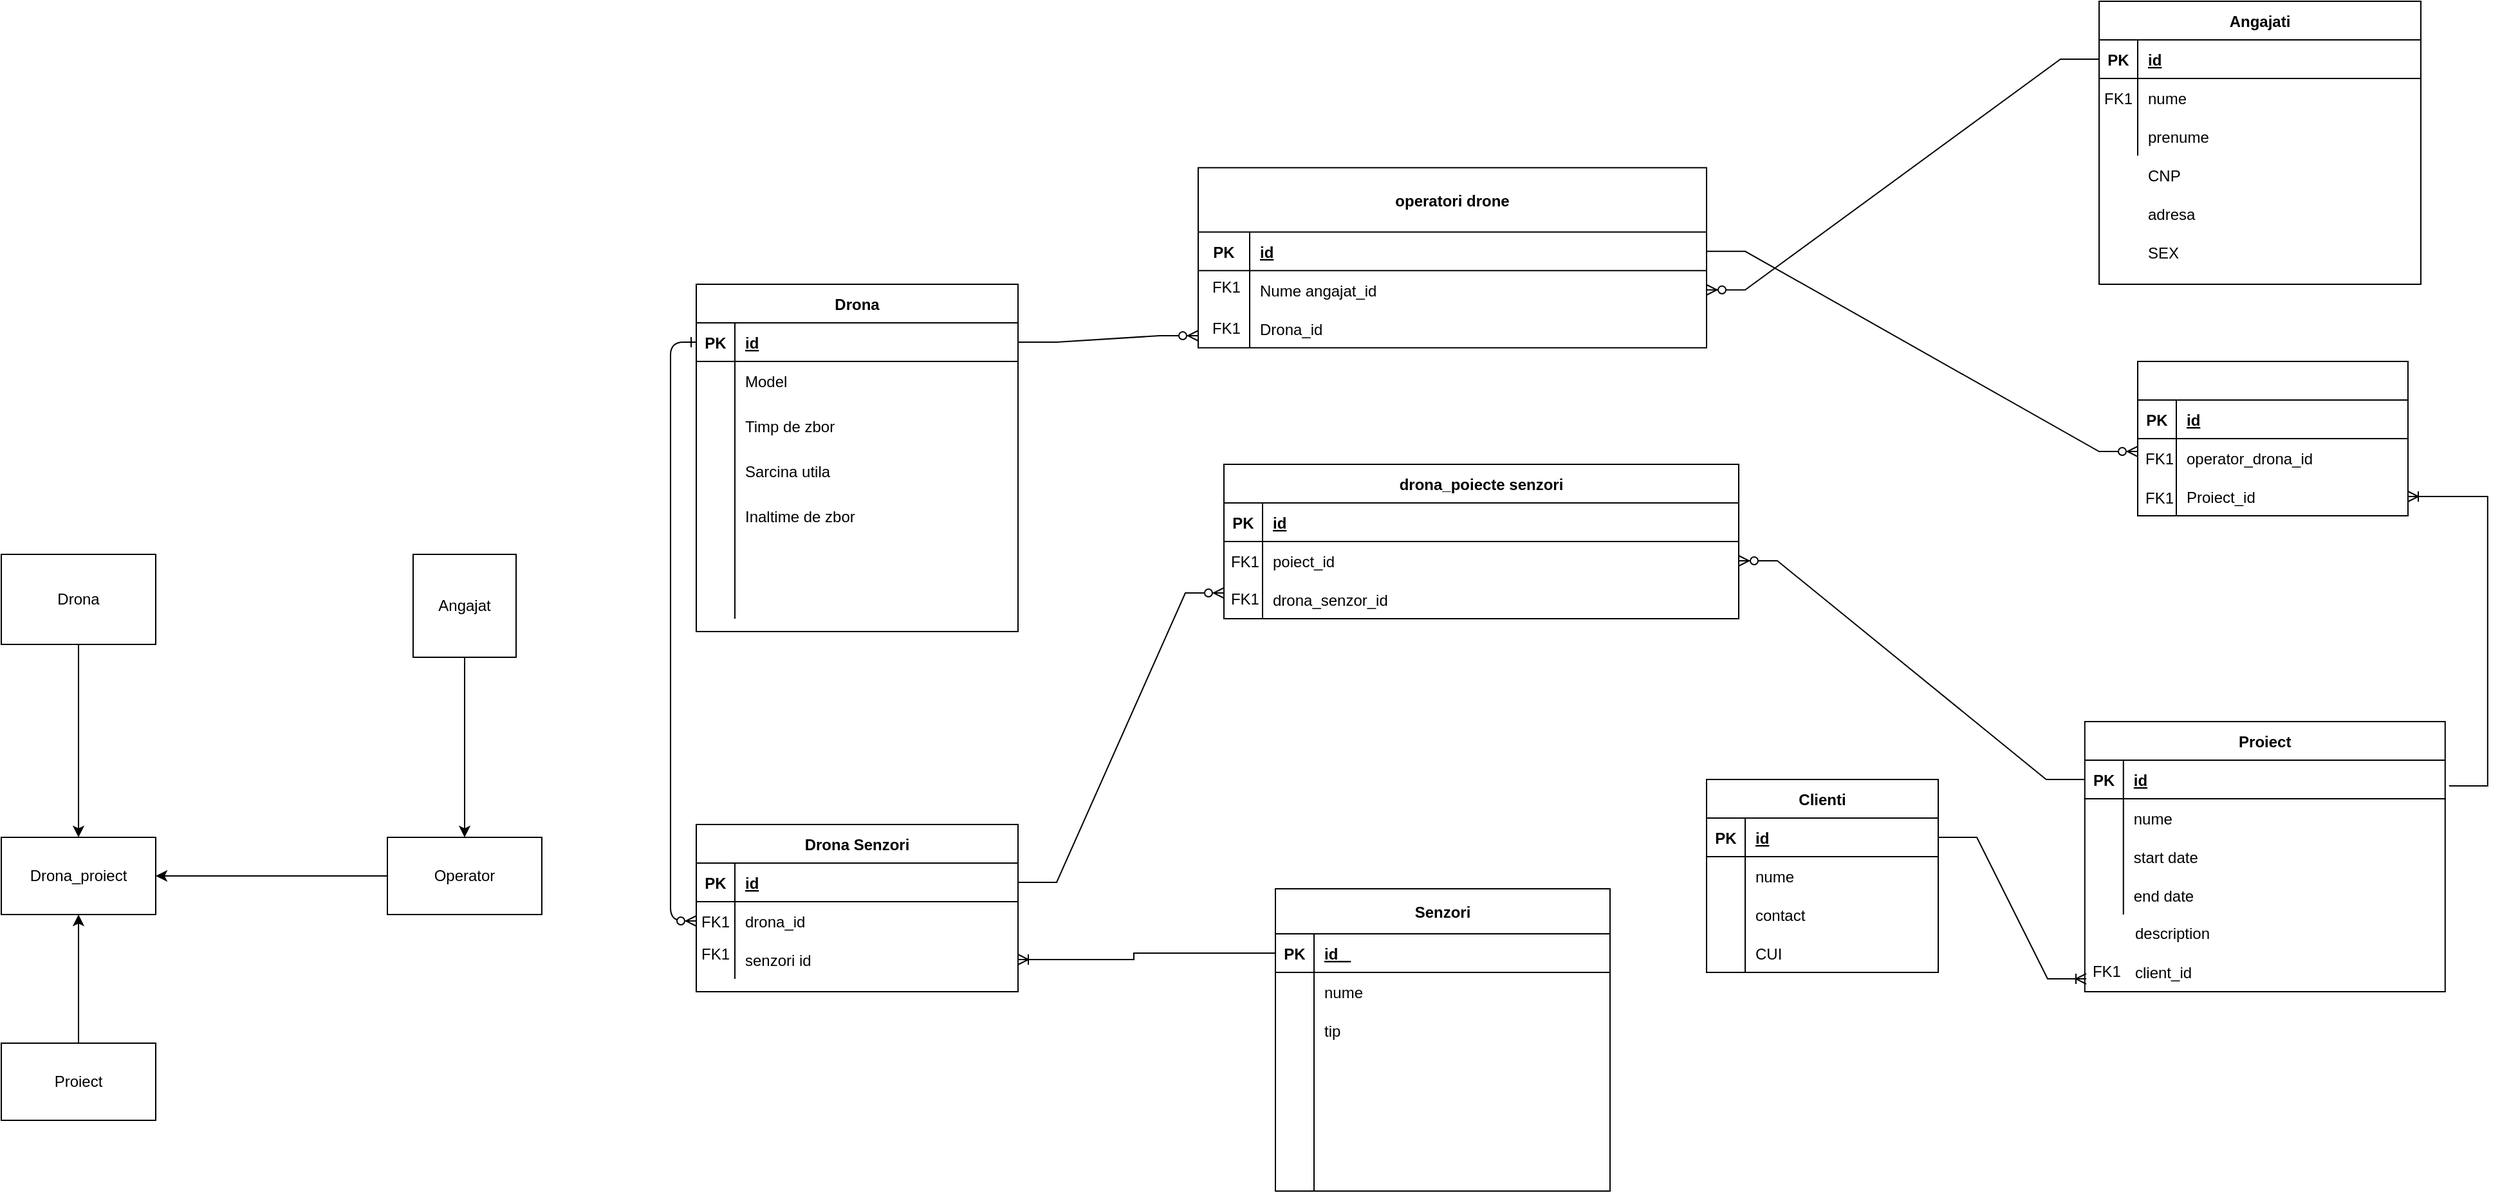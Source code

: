 <mxfile version="20.5.3" type="github"><diagram id="R2lEEEUBdFMjLlhIrx00" name="Page-1"><mxGraphModel dx="3457" dy="2357" grid="1" gridSize="10" guides="1" tooltips="1" connect="1" arrows="1" fold="1" page="1" pageScale="1" pageWidth="850" pageHeight="1100" math="0" shadow="0" extFonts="Permanent Marker^https://fonts.googleapis.com/css?family=Permanent+Marker"><root><mxCell id="0"/><mxCell id="1" parent="0"/><mxCell id="C-vyLk0tnHw3VtMMgP7b-1" value="" style="edgeStyle=elbowEdgeStyle;endArrow=ERzeroToMany;startArrow=ERone;endFill=1;startFill=0;exitX=0;exitY=0.5;exitDx=0;exitDy=0;entryX=0;entryY=0.5;entryDx=0;entryDy=0;" parent="1" source="C-vyLk0tnHw3VtMMgP7b-24" target="C-vyLk0tnHw3VtMMgP7b-6" edge="1"><mxGeometry width="100" height="100" relative="1" as="geometry"><mxPoint x="450" y="460" as="sourcePoint"/><mxPoint x="40" y="280" as="targetPoint"/><Array as="points"><mxPoint x="-160" y="70"/></Array></mxGeometry></mxCell><mxCell id="C-vyLk0tnHw3VtMMgP7b-23" value="Drona" style="shape=table;startSize=30;container=1;collapsible=1;childLayout=tableLayout;fixedRows=1;rowLines=0;fontStyle=1;align=center;resizeLast=1;" parent="1" vertex="1"><mxGeometry x="-140" y="-200" width="250" height="270" as="geometry"/></mxCell><mxCell id="C-vyLk0tnHw3VtMMgP7b-24" value="" style="shape=partialRectangle;collapsible=0;dropTarget=0;pointerEvents=0;fillColor=none;points=[[0,0.5],[1,0.5]];portConstraint=eastwest;top=0;left=0;right=0;bottom=1;" parent="C-vyLk0tnHw3VtMMgP7b-23" vertex="1"><mxGeometry y="30" width="250" height="30" as="geometry"/></mxCell><mxCell id="C-vyLk0tnHw3VtMMgP7b-25" value="PK" style="shape=partialRectangle;overflow=hidden;connectable=0;fillColor=none;top=0;left=0;bottom=0;right=0;fontStyle=1;" parent="C-vyLk0tnHw3VtMMgP7b-24" vertex="1"><mxGeometry width="30" height="30" as="geometry"><mxRectangle width="30" height="30" as="alternateBounds"/></mxGeometry></mxCell><mxCell id="C-vyLk0tnHw3VtMMgP7b-26" value="id" style="shape=partialRectangle;overflow=hidden;connectable=0;fillColor=none;top=0;left=0;bottom=0;right=0;align=left;spacingLeft=6;fontStyle=5;" parent="C-vyLk0tnHw3VtMMgP7b-24" vertex="1"><mxGeometry x="30" width="220" height="30" as="geometry"><mxRectangle width="220" height="30" as="alternateBounds"/></mxGeometry></mxCell><mxCell id="C-vyLk0tnHw3VtMMgP7b-27" value="" style="shape=partialRectangle;collapsible=0;dropTarget=0;pointerEvents=0;fillColor=none;points=[[0,0.5],[1,0.5]];portConstraint=eastwest;top=0;left=0;right=0;bottom=0;" parent="C-vyLk0tnHw3VtMMgP7b-23" vertex="1"><mxGeometry y="60" width="250" height="200" as="geometry"/></mxCell><mxCell id="C-vyLk0tnHw3VtMMgP7b-28" value="" style="shape=partialRectangle;overflow=hidden;connectable=0;fillColor=none;top=0;left=0;bottom=0;right=0;" parent="C-vyLk0tnHw3VtMMgP7b-27" vertex="1"><mxGeometry width="30" height="200" as="geometry"><mxRectangle width="30" height="200" as="alternateBounds"/></mxGeometry></mxCell><mxCell id="C-vyLk0tnHw3VtMMgP7b-29" value="" style="shape=partialRectangle;overflow=hidden;connectable=0;fillColor=none;top=0;left=0;bottom=0;right=0;align=left;spacingLeft=6;" parent="C-vyLk0tnHw3VtMMgP7b-27" vertex="1"><mxGeometry x="30" width="220" height="200" as="geometry"><mxRectangle width="220" height="200" as="alternateBounds"/></mxGeometry></mxCell><mxCell id="0dO_5i5zrOHZwx5o6q3M-10" style="edgeStyle=orthogonalEdgeStyle;rounded=0;orthogonalLoop=1;jettySize=auto;html=1;entryX=0.5;entryY=0;entryDx=0;entryDy=0;" edge="1" parent="1" source="0dO_5i5zrOHZwx5o6q3M-3" target="0dO_5i5zrOHZwx5o6q3M-5"><mxGeometry relative="1" as="geometry"/></mxCell><mxCell id="0dO_5i5zrOHZwx5o6q3M-3" value="Angajat" style="whiteSpace=wrap;html=1;aspect=fixed;" vertex="1" parent="1"><mxGeometry x="-360" y="10" width="80" height="80" as="geometry"/></mxCell><mxCell id="0dO_5i5zrOHZwx5o6q3M-19" value="" style="edgeStyle=orthogonalEdgeStyle;rounded=0;orthogonalLoop=1;jettySize=auto;html=1;" edge="1" parent="1" source="0dO_5i5zrOHZwx5o6q3M-4" target="0dO_5i5zrOHZwx5o6q3M-7"><mxGeometry relative="1" as="geometry"/></mxCell><mxCell id="0dO_5i5zrOHZwx5o6q3M-4" value="Drona" style="whiteSpace=wrap;html=1;" vertex="1" parent="1"><mxGeometry x="-680" y="10" width="120" height="70" as="geometry"/></mxCell><mxCell id="0dO_5i5zrOHZwx5o6q3M-18" style="edgeStyle=orthogonalEdgeStyle;rounded=0;orthogonalLoop=1;jettySize=auto;html=1;" edge="1" parent="1" source="0dO_5i5zrOHZwx5o6q3M-5" target="0dO_5i5zrOHZwx5o6q3M-7"><mxGeometry relative="1" as="geometry"/></mxCell><mxCell id="0dO_5i5zrOHZwx5o6q3M-5" value="Operator" style="whiteSpace=wrap;html=1;" vertex="1" parent="1"><mxGeometry x="-380" y="230" width="120" height="60" as="geometry"/></mxCell><mxCell id="0dO_5i5zrOHZwx5o6q3M-13" style="edgeStyle=orthogonalEdgeStyle;rounded=0;orthogonalLoop=1;jettySize=auto;html=1;" edge="1" parent="1" source="0dO_5i5zrOHZwx5o6q3M-6" target="0dO_5i5zrOHZwx5o6q3M-7"><mxGeometry relative="1" as="geometry"/></mxCell><mxCell id="0dO_5i5zrOHZwx5o6q3M-6" value="Proiect" style="whiteSpace=wrap;html=1;" vertex="1" parent="1"><mxGeometry x="-680" y="390" width="120" height="60" as="geometry"/></mxCell><mxCell id="0dO_5i5zrOHZwx5o6q3M-7" value="Drona_proiect" style="whiteSpace=wrap;html=1;" vertex="1" parent="1"><mxGeometry x="-680" y="230" width="120" height="60" as="geometry"/></mxCell><mxCell id="0dO_5i5zrOHZwx5o6q3M-21" value="Model" style="shape=partialRectangle;overflow=hidden;connectable=0;fillColor=none;top=0;left=0;bottom=0;right=0;align=left;spacingLeft=6;" vertex="1" parent="1"><mxGeometry x="-110" y="-140" width="220" height="30" as="geometry"><mxRectangle width="220" height="30" as="alternateBounds"/></mxGeometry></mxCell><mxCell id="0dO_5i5zrOHZwx5o6q3M-22" value="Timp de zbor" style="shape=partialRectangle;overflow=hidden;connectable=0;fillColor=none;top=0;left=0;bottom=0;right=0;align=left;spacingLeft=6;" vertex="1" parent="1"><mxGeometry x="-110" y="-105" width="220" height="30" as="geometry"><mxRectangle width="220" height="30" as="alternateBounds"/></mxGeometry></mxCell><mxCell id="0dO_5i5zrOHZwx5o6q3M-23" value="Sarcina utila" style="shape=partialRectangle;overflow=hidden;connectable=0;fillColor=none;top=0;left=0;bottom=0;right=0;align=left;spacingLeft=6;" vertex="1" parent="1"><mxGeometry x="-110" y="-70" width="220" height="30" as="geometry"><mxRectangle width="220" height="30" as="alternateBounds"/></mxGeometry></mxCell><mxCell id="0dO_5i5zrOHZwx5o6q3M-24" value="Inaltime de zbor" style="shape=partialRectangle;overflow=hidden;connectable=0;fillColor=none;top=0;left=0;bottom=0;right=0;align=left;spacingLeft=6;" vertex="1" parent="1"><mxGeometry x="-110" y="-35" width="220" height="30" as="geometry"><mxRectangle width="220" height="30" as="alternateBounds"/></mxGeometry></mxCell><mxCell id="0dO_5i5zrOHZwx5o6q3M-25" value="Senzori" style="shape=table;startSize=35;container=1;collapsible=1;childLayout=tableLayout;fixedRows=1;rowLines=0;fontStyle=1;align=center;resizeLast=1;" vertex="1" parent="1"><mxGeometry x="310" y="270" width="260" height="235" as="geometry"/></mxCell><mxCell id="0dO_5i5zrOHZwx5o6q3M-26" value="" style="shape=tableRow;horizontal=0;startSize=0;swimlaneHead=0;swimlaneBody=0;fillColor=none;collapsible=0;dropTarget=0;points=[[0,0.5],[1,0.5]];portConstraint=eastwest;top=0;left=0;right=0;bottom=1;" vertex="1" parent="0dO_5i5zrOHZwx5o6q3M-25"><mxGeometry y="35" width="260" height="30" as="geometry"/></mxCell><mxCell id="0dO_5i5zrOHZwx5o6q3M-27" value="PK" style="shape=partialRectangle;connectable=0;fillColor=none;top=0;left=0;bottom=0;right=0;fontStyle=1;overflow=hidden;" vertex="1" parent="0dO_5i5zrOHZwx5o6q3M-26"><mxGeometry width="30" height="30" as="geometry"><mxRectangle width="30" height="30" as="alternateBounds"/></mxGeometry></mxCell><mxCell id="0dO_5i5zrOHZwx5o6q3M-28" value="id   " style="shape=partialRectangle;connectable=0;fillColor=none;top=0;left=0;bottom=0;right=0;align=left;spacingLeft=6;fontStyle=5;overflow=hidden;" vertex="1" parent="0dO_5i5zrOHZwx5o6q3M-26"><mxGeometry x="30" width="230" height="30" as="geometry"><mxRectangle width="230" height="30" as="alternateBounds"/></mxGeometry></mxCell><mxCell id="0dO_5i5zrOHZwx5o6q3M-29" value="" style="shape=tableRow;horizontal=0;startSize=0;swimlaneHead=0;swimlaneBody=0;fillColor=none;collapsible=0;dropTarget=0;points=[[0,0.5],[1,0.5]];portConstraint=eastwest;top=0;left=0;right=0;bottom=0;" vertex="1" parent="0dO_5i5zrOHZwx5o6q3M-25"><mxGeometry y="65" width="260" height="30" as="geometry"/></mxCell><mxCell id="0dO_5i5zrOHZwx5o6q3M-30" value="" style="shape=partialRectangle;connectable=0;fillColor=none;top=0;left=0;bottom=0;right=0;editable=1;overflow=hidden;" vertex="1" parent="0dO_5i5zrOHZwx5o6q3M-29"><mxGeometry width="30" height="30" as="geometry"><mxRectangle width="30" height="30" as="alternateBounds"/></mxGeometry></mxCell><mxCell id="0dO_5i5zrOHZwx5o6q3M-31" value="nume" style="shape=partialRectangle;connectable=0;fillColor=none;top=0;left=0;bottom=0;right=0;align=left;spacingLeft=6;overflow=hidden;" vertex="1" parent="0dO_5i5zrOHZwx5o6q3M-29"><mxGeometry x="30" width="230" height="30" as="geometry"><mxRectangle width="230" height="30" as="alternateBounds"/></mxGeometry></mxCell><mxCell id="0dO_5i5zrOHZwx5o6q3M-32" value="" style="shape=tableRow;horizontal=0;startSize=0;swimlaneHead=0;swimlaneBody=0;fillColor=none;collapsible=0;dropTarget=0;points=[[0,0.5],[1,0.5]];portConstraint=eastwest;top=0;left=0;right=0;bottom=0;" vertex="1" parent="0dO_5i5zrOHZwx5o6q3M-25"><mxGeometry y="95" width="260" height="30" as="geometry"/></mxCell><mxCell id="0dO_5i5zrOHZwx5o6q3M-33" value="" style="shape=partialRectangle;connectable=0;fillColor=none;top=0;left=0;bottom=0;right=0;editable=1;overflow=hidden;" vertex="1" parent="0dO_5i5zrOHZwx5o6q3M-32"><mxGeometry width="30" height="30" as="geometry"><mxRectangle width="30" height="30" as="alternateBounds"/></mxGeometry></mxCell><mxCell id="0dO_5i5zrOHZwx5o6q3M-34" value="tip" style="shape=partialRectangle;connectable=0;fillColor=none;top=0;left=0;bottom=0;right=0;align=left;spacingLeft=6;overflow=hidden;" vertex="1" parent="0dO_5i5zrOHZwx5o6q3M-32"><mxGeometry x="30" width="230" height="30" as="geometry"><mxRectangle width="230" height="30" as="alternateBounds"/></mxGeometry></mxCell><mxCell id="0dO_5i5zrOHZwx5o6q3M-35" value="" style="shape=tableRow;horizontal=0;startSize=0;swimlaneHead=0;swimlaneBody=0;fillColor=none;collapsible=0;dropTarget=0;points=[[0,0.5],[1,0.5]];portConstraint=eastwest;top=0;left=0;right=0;bottom=0;" vertex="1" parent="0dO_5i5zrOHZwx5o6q3M-25"><mxGeometry y="125" width="260" height="110" as="geometry"/></mxCell><mxCell id="0dO_5i5zrOHZwx5o6q3M-36" value="" style="shape=partialRectangle;connectable=0;fillColor=none;top=0;left=0;bottom=0;right=0;editable=1;overflow=hidden;" vertex="1" parent="0dO_5i5zrOHZwx5o6q3M-35"><mxGeometry width="30" height="110" as="geometry"><mxRectangle width="30" height="110" as="alternateBounds"/></mxGeometry></mxCell><mxCell id="0dO_5i5zrOHZwx5o6q3M-37" value="" style="shape=partialRectangle;connectable=0;fillColor=none;top=0;left=0;bottom=0;right=0;align=left;spacingLeft=6;overflow=hidden;" vertex="1" parent="0dO_5i5zrOHZwx5o6q3M-35"><mxGeometry x="30" width="230" height="110" as="geometry"><mxRectangle width="230" height="110" as="alternateBounds"/></mxGeometry></mxCell><mxCell id="0dO_5i5zrOHZwx5o6q3M-41" value="" style="edgeStyle=elbowEdgeStyle;fontSize=12;html=1;endArrow=ERoneToMany;rounded=0;entryX=1;entryY=0.5;entryDx=0;entryDy=0;exitX=0;exitY=0.5;exitDx=0;exitDy=0;" edge="1" parent="1" source="0dO_5i5zrOHZwx5o6q3M-26" target="C-vyLk0tnHw3VtMMgP7b-9"><mxGeometry width="100" height="100" relative="1" as="geometry"><mxPoint x="630" y="90" as="sourcePoint"/><mxPoint x="730" y="-10" as="targetPoint"/><Array as="points"><mxPoint x="200" y="325"/><mxPoint x="110" y="460"/></Array></mxGeometry></mxCell><mxCell id="0dO_5i5zrOHZwx5o6q3M-75" value="" style="group" vertex="1" connectable="0" parent="1"><mxGeometry x="250" y="-310" width="395" height="170" as="geometry"/></mxCell><mxCell id="0dO_5i5zrOHZwx5o6q3M-47" value="operatori drone" style="shape=table;startSize=50;container=1;collapsible=1;childLayout=tableLayout;fixedRows=1;rowLines=0;fontStyle=1;align=center;resizeLast=1;" vertex="1" parent="0dO_5i5zrOHZwx5o6q3M-75"><mxGeometry y="19.38" width="395" height="140" as="geometry"/></mxCell><mxCell id="0dO_5i5zrOHZwx5o6q3M-48" value="" style="shape=tableRow;horizontal=0;startSize=0;swimlaneHead=0;swimlaneBody=0;fillColor=none;collapsible=0;dropTarget=0;points=[[0,0.5],[1,0.5]];portConstraint=eastwest;top=0;left=0;right=0;bottom=1;" vertex="1" parent="0dO_5i5zrOHZwx5o6q3M-47"><mxGeometry y="50" width="395" height="30" as="geometry"/></mxCell><mxCell id="0dO_5i5zrOHZwx5o6q3M-49" value="PK" style="shape=partialRectangle;connectable=0;fillColor=none;top=0;left=0;bottom=0;right=0;fontStyle=1;overflow=hidden;" vertex="1" parent="0dO_5i5zrOHZwx5o6q3M-48"><mxGeometry width="40" height="30" as="geometry"><mxRectangle width="40" height="30" as="alternateBounds"/></mxGeometry></mxCell><mxCell id="0dO_5i5zrOHZwx5o6q3M-50" value="id" style="shape=partialRectangle;connectable=0;fillColor=none;top=0;left=0;bottom=0;right=0;align=left;spacingLeft=6;fontStyle=5;overflow=hidden;" vertex="1" parent="0dO_5i5zrOHZwx5o6q3M-48"><mxGeometry x="40" width="355" height="30" as="geometry"><mxRectangle width="355" height="30" as="alternateBounds"/></mxGeometry></mxCell><mxCell id="0dO_5i5zrOHZwx5o6q3M-54" value="" style="shape=tableRow;horizontal=0;startSize=0;swimlaneHead=0;swimlaneBody=0;fillColor=none;collapsible=0;dropTarget=0;points=[[0,0.5],[1,0.5]];portConstraint=eastwest;top=0;left=0;right=0;bottom=0;" vertex="1" parent="0dO_5i5zrOHZwx5o6q3M-47"><mxGeometry y="80" width="395" height="30" as="geometry"/></mxCell><mxCell id="0dO_5i5zrOHZwx5o6q3M-55" value="" style="shape=partialRectangle;connectable=0;fillColor=none;top=0;left=0;bottom=0;right=0;editable=1;overflow=hidden;" vertex="1" parent="0dO_5i5zrOHZwx5o6q3M-54"><mxGeometry width="40" height="30" as="geometry"><mxRectangle width="40" height="30" as="alternateBounds"/></mxGeometry></mxCell><mxCell id="0dO_5i5zrOHZwx5o6q3M-56" value="Nume angajat_id" style="shape=partialRectangle;connectable=0;fillColor=none;top=0;left=0;bottom=0;right=0;align=left;spacingLeft=6;overflow=hidden;" vertex="1" parent="0dO_5i5zrOHZwx5o6q3M-54"><mxGeometry x="40" width="355" height="30" as="geometry"><mxRectangle width="355" height="30" as="alternateBounds"/></mxGeometry></mxCell><mxCell id="0dO_5i5zrOHZwx5o6q3M-57" value="" style="shape=tableRow;horizontal=0;startSize=0;swimlaneHead=0;swimlaneBody=0;fillColor=none;collapsible=0;dropTarget=0;points=[[0,0.5],[1,0.5]];portConstraint=eastwest;top=0;left=0;right=0;bottom=0;" vertex="1" parent="0dO_5i5zrOHZwx5o6q3M-47"><mxGeometry y="110" width="395" height="30" as="geometry"/></mxCell><mxCell id="0dO_5i5zrOHZwx5o6q3M-58" value="" style="shape=partialRectangle;connectable=0;fillColor=none;top=0;left=0;bottom=0;right=0;editable=1;overflow=hidden;" vertex="1" parent="0dO_5i5zrOHZwx5o6q3M-57"><mxGeometry width="40" height="30" as="geometry"><mxRectangle width="40" height="30" as="alternateBounds"/></mxGeometry></mxCell><mxCell id="0dO_5i5zrOHZwx5o6q3M-59" value="Drona_id" style="shape=partialRectangle;connectable=0;fillColor=none;top=0;left=0;bottom=0;right=0;align=left;spacingLeft=6;overflow=hidden;" vertex="1" parent="0dO_5i5zrOHZwx5o6q3M-57"><mxGeometry x="40" width="355" height="30" as="geometry"><mxRectangle width="355" height="30" as="alternateBounds"/></mxGeometry></mxCell><mxCell id="0dO_5i5zrOHZwx5o6q3M-73" value="FK1" style="shape=partialRectangle;overflow=hidden;connectable=0;fillColor=none;top=0;left=0;bottom=0;right=0;" vertex="1" parent="0dO_5i5zrOHZwx5o6q3M-75"><mxGeometry x="5.486" y="95.625" width="32.917" height="31.875" as="geometry"><mxRectangle width="30" height="30" as="alternateBounds"/></mxGeometry></mxCell><mxCell id="0dO_5i5zrOHZwx5o6q3M-74" value="FK1" style="shape=partialRectangle;overflow=hidden;connectable=0;fillColor=none;top=0;left=0;bottom=0;right=0;" vertex="1" parent="0dO_5i5zrOHZwx5o6q3M-75"><mxGeometry x="5.486" y="127.5" width="32.917" height="31.875" as="geometry"><mxRectangle width="30" height="30" as="alternateBounds"/></mxGeometry></mxCell><mxCell id="0dO_5i5zrOHZwx5o6q3M-77" value="" style="group" vertex="1" connectable="0" parent="1"><mxGeometry x="950" y="-420" width="250" height="220" as="geometry"/></mxCell><mxCell id="C-vyLk0tnHw3VtMMgP7b-13" value="Angajati" style="shape=table;startSize=30;container=1;collapsible=1;childLayout=tableLayout;fixedRows=1;rowLines=0;fontStyle=1;align=center;resizeLast=1;" parent="0dO_5i5zrOHZwx5o6q3M-77" vertex="1"><mxGeometry width="250" height="220" as="geometry"/></mxCell><mxCell id="C-vyLk0tnHw3VtMMgP7b-14" value="" style="shape=partialRectangle;collapsible=0;dropTarget=0;pointerEvents=0;fillColor=none;points=[[0,0.5],[1,0.5]];portConstraint=eastwest;top=0;left=0;right=0;bottom=1;" parent="C-vyLk0tnHw3VtMMgP7b-13" vertex="1"><mxGeometry y="30" width="250" height="30" as="geometry"/></mxCell><mxCell id="C-vyLk0tnHw3VtMMgP7b-15" value="PK" style="shape=partialRectangle;overflow=hidden;connectable=0;fillColor=none;top=0;left=0;bottom=0;right=0;fontStyle=1;" parent="C-vyLk0tnHw3VtMMgP7b-14" vertex="1"><mxGeometry width="30" height="30" as="geometry"><mxRectangle width="30" height="30" as="alternateBounds"/></mxGeometry></mxCell><mxCell id="C-vyLk0tnHw3VtMMgP7b-16" value="id" style="shape=partialRectangle;overflow=hidden;connectable=0;fillColor=none;top=0;left=0;bottom=0;right=0;align=left;spacingLeft=6;fontStyle=5;" parent="C-vyLk0tnHw3VtMMgP7b-14" vertex="1"><mxGeometry x="30" width="220" height="30" as="geometry"><mxRectangle width="220" height="30" as="alternateBounds"/></mxGeometry></mxCell><mxCell id="C-vyLk0tnHw3VtMMgP7b-17" value="" style="shape=partialRectangle;collapsible=0;dropTarget=0;pointerEvents=0;fillColor=none;points=[[0,0.5],[1,0.5]];portConstraint=eastwest;top=0;left=0;right=0;bottom=0;" parent="C-vyLk0tnHw3VtMMgP7b-13" vertex="1"><mxGeometry y="60" width="250" height="30" as="geometry"/></mxCell><mxCell id="C-vyLk0tnHw3VtMMgP7b-18" value="FK1" style="shape=partialRectangle;overflow=hidden;connectable=0;fillColor=none;top=0;left=0;bottom=0;right=0;" parent="C-vyLk0tnHw3VtMMgP7b-17" vertex="1"><mxGeometry width="30" height="30" as="geometry"><mxRectangle width="30" height="30" as="alternateBounds"/></mxGeometry></mxCell><mxCell id="C-vyLk0tnHw3VtMMgP7b-19" value="nume" style="shape=partialRectangle;overflow=hidden;connectable=0;fillColor=none;top=0;left=0;bottom=0;right=0;align=left;spacingLeft=6;" parent="C-vyLk0tnHw3VtMMgP7b-17" vertex="1"><mxGeometry x="30" width="220" height="30" as="geometry"><mxRectangle width="220" height="30" as="alternateBounds"/></mxGeometry></mxCell><mxCell id="C-vyLk0tnHw3VtMMgP7b-20" value="" style="shape=partialRectangle;collapsible=0;dropTarget=0;pointerEvents=0;fillColor=none;points=[[0,0.5],[1,0.5]];portConstraint=eastwest;top=0;left=0;right=0;bottom=0;" parent="C-vyLk0tnHw3VtMMgP7b-13" vertex="1"><mxGeometry y="90" width="250" height="30" as="geometry"/></mxCell><mxCell id="C-vyLk0tnHw3VtMMgP7b-21" value="" style="shape=partialRectangle;overflow=hidden;connectable=0;fillColor=none;top=0;left=0;bottom=0;right=0;" parent="C-vyLk0tnHw3VtMMgP7b-20" vertex="1"><mxGeometry width="30" height="30" as="geometry"><mxRectangle width="30" height="30" as="alternateBounds"/></mxGeometry></mxCell><mxCell id="C-vyLk0tnHw3VtMMgP7b-22" value="prenume" style="shape=partialRectangle;overflow=hidden;connectable=0;fillColor=none;top=0;left=0;bottom=0;right=0;align=left;spacingLeft=6;" parent="C-vyLk0tnHw3VtMMgP7b-20" vertex="1"><mxGeometry x="30" width="220" height="30" as="geometry"><mxRectangle width="220" height="30" as="alternateBounds"/></mxGeometry></mxCell><mxCell id="0dO_5i5zrOHZwx5o6q3M-20" value="CNP" style="shape=partialRectangle;overflow=hidden;connectable=0;fillColor=none;top=0;left=0;bottom=0;right=0;align=left;spacingLeft=6;" vertex="1" parent="0dO_5i5zrOHZwx5o6q3M-77"><mxGeometry x="30" y="120" width="220" height="30" as="geometry"><mxRectangle width="220" height="30" as="alternateBounds"/></mxGeometry></mxCell><mxCell id="0dO_5i5zrOHZwx5o6q3M-45" value="adresa" style="shape=partialRectangle;overflow=hidden;connectable=0;fillColor=none;top=0;left=0;bottom=0;right=0;align=left;spacingLeft=6;" vertex="1" parent="0dO_5i5zrOHZwx5o6q3M-77"><mxGeometry x="30" y="150" width="220" height="30" as="geometry"><mxRectangle width="220" height="30" as="alternateBounds"/></mxGeometry></mxCell><mxCell id="0dO_5i5zrOHZwx5o6q3M-72" value="SEX" style="shape=partialRectangle;overflow=hidden;connectable=0;fillColor=none;top=0;left=0;bottom=0;right=0;align=left;spacingLeft=6;" vertex="1" parent="0dO_5i5zrOHZwx5o6q3M-77"><mxGeometry x="30" y="180" width="220" height="30" as="geometry"><mxRectangle width="220" height="30" as="alternateBounds"/></mxGeometry></mxCell><mxCell id="0dO_5i5zrOHZwx5o6q3M-78" value="" style="group" vertex="1" connectable="0" parent="1"><mxGeometry x="-140" y="220" width="250" height="130" as="geometry"/></mxCell><mxCell id="C-vyLk0tnHw3VtMMgP7b-2" value="Drona Senzori" style="shape=table;startSize=30;container=1;collapsible=1;childLayout=tableLayout;fixedRows=1;rowLines=0;fontStyle=1;align=center;resizeLast=1;" parent="0dO_5i5zrOHZwx5o6q3M-78" vertex="1"><mxGeometry width="250" height="130" as="geometry"/></mxCell><mxCell id="C-vyLk0tnHw3VtMMgP7b-3" value="" style="shape=partialRectangle;collapsible=0;dropTarget=0;pointerEvents=0;fillColor=none;points=[[0,0.5],[1,0.5]];portConstraint=eastwest;top=0;left=0;right=0;bottom=1;" parent="C-vyLk0tnHw3VtMMgP7b-2" vertex="1"><mxGeometry y="30" width="250" height="30" as="geometry"/></mxCell><mxCell id="C-vyLk0tnHw3VtMMgP7b-4" value="PK" style="shape=partialRectangle;overflow=hidden;connectable=0;fillColor=none;top=0;left=0;bottom=0;right=0;fontStyle=1;" parent="C-vyLk0tnHw3VtMMgP7b-3" vertex="1"><mxGeometry width="30" height="30" as="geometry"><mxRectangle width="30" height="30" as="alternateBounds"/></mxGeometry></mxCell><mxCell id="C-vyLk0tnHw3VtMMgP7b-5" value="id" style="shape=partialRectangle;overflow=hidden;connectable=0;fillColor=none;top=0;left=0;bottom=0;right=0;align=left;spacingLeft=6;fontStyle=5;" parent="C-vyLk0tnHw3VtMMgP7b-3" vertex="1"><mxGeometry x="30" width="220" height="30" as="geometry"><mxRectangle width="220" height="30" as="alternateBounds"/></mxGeometry></mxCell><mxCell id="C-vyLk0tnHw3VtMMgP7b-6" value="" style="shape=partialRectangle;collapsible=0;dropTarget=0;pointerEvents=0;fillColor=none;points=[[0,0.5],[1,0.5]];portConstraint=eastwest;top=0;left=0;right=0;bottom=0;" parent="C-vyLk0tnHw3VtMMgP7b-2" vertex="1"><mxGeometry y="60" width="250" height="30" as="geometry"/></mxCell><mxCell id="C-vyLk0tnHw3VtMMgP7b-7" value="FK1" style="shape=partialRectangle;overflow=hidden;connectable=0;fillColor=none;top=0;left=0;bottom=0;right=0;" parent="C-vyLk0tnHw3VtMMgP7b-6" vertex="1"><mxGeometry width="30" height="30" as="geometry"><mxRectangle width="30" height="30" as="alternateBounds"/></mxGeometry></mxCell><mxCell id="C-vyLk0tnHw3VtMMgP7b-8" value="drona_id" style="shape=partialRectangle;overflow=hidden;connectable=0;fillColor=none;top=0;left=0;bottom=0;right=0;align=left;spacingLeft=6;" parent="C-vyLk0tnHw3VtMMgP7b-6" vertex="1"><mxGeometry x="30" width="220" height="30" as="geometry"><mxRectangle width="220" height="30" as="alternateBounds"/></mxGeometry></mxCell><mxCell id="C-vyLk0tnHw3VtMMgP7b-9" value="" style="shape=partialRectangle;collapsible=0;dropTarget=0;pointerEvents=0;fillColor=none;points=[[0,0.5],[1,0.5]];portConstraint=eastwest;top=0;left=0;right=0;bottom=0;" parent="C-vyLk0tnHw3VtMMgP7b-2" vertex="1"><mxGeometry y="90" width="250" height="30" as="geometry"/></mxCell><mxCell id="C-vyLk0tnHw3VtMMgP7b-10" value="" style="shape=partialRectangle;overflow=hidden;connectable=0;fillColor=none;top=0;left=0;bottom=0;right=0;" parent="C-vyLk0tnHw3VtMMgP7b-9" vertex="1"><mxGeometry width="30" height="30" as="geometry"><mxRectangle width="30" height="30" as="alternateBounds"/></mxGeometry></mxCell><mxCell id="C-vyLk0tnHw3VtMMgP7b-11" value="senzori id" style="shape=partialRectangle;overflow=hidden;connectable=0;fillColor=none;top=0;left=0;bottom=0;right=0;align=left;spacingLeft=6;" parent="C-vyLk0tnHw3VtMMgP7b-9" vertex="1"><mxGeometry x="30" width="220" height="30" as="geometry"><mxRectangle width="220" height="30" as="alternateBounds"/></mxGeometry></mxCell><mxCell id="0dO_5i5zrOHZwx5o6q3M-38" value="FK1" style="shape=partialRectangle;overflow=hidden;connectable=0;fillColor=none;top=0;left=0;bottom=0;right=0;" vertex="1" parent="0dO_5i5zrOHZwx5o6q3M-78"><mxGeometry y="85" width="30" height="30" as="geometry"><mxRectangle width="30" height="30" as="alternateBounds"/></mxGeometry></mxCell><mxCell id="0dO_5i5zrOHZwx5o6q3M-79" value="" style="edgeStyle=entityRelationEdgeStyle;fontSize=12;html=1;endArrow=ERzeroToMany;endFill=1;rounded=0;entryX=1;entryY=0.5;entryDx=0;entryDy=0;exitX=0;exitY=0.5;exitDx=0;exitDy=0;" edge="1" parent="1" source="C-vyLk0tnHw3VtMMgP7b-14" target="0dO_5i5zrOHZwx5o6q3M-54"><mxGeometry width="100" height="100" relative="1" as="geometry"><mxPoint x="730" y="-20" as="sourcePoint"/><mxPoint x="830" y="-120" as="targetPoint"/></mxGeometry></mxCell><mxCell id="0dO_5i5zrOHZwx5o6q3M-80" value="" style="edgeStyle=entityRelationEdgeStyle;fontSize=12;html=1;endArrow=ERzeroToMany;endFill=1;rounded=0;exitX=1;exitY=0.5;exitDx=0;exitDy=0;" edge="1" parent="1" source="C-vyLk0tnHw3VtMMgP7b-24"><mxGeometry width="100" height="100" relative="1" as="geometry"><mxPoint x="150" y="-80" as="sourcePoint"/><mxPoint x="250" y="-160" as="targetPoint"/></mxGeometry></mxCell><mxCell id="0dO_5i5zrOHZwx5o6q3M-100" value="" style="group" vertex="1" connectable="0" parent="1"><mxGeometry x="938.89" y="140" width="283.02" height="290" as="geometry"/></mxCell><mxCell id="0dO_5i5zrOHZwx5o6q3M-119" value="" style="group" vertex="1" connectable="0" parent="0dO_5i5zrOHZwx5o6q3M-100"><mxGeometry x="-0.004" width="283.024" height="290" as="geometry"/></mxCell><mxCell id="0dO_5i5zrOHZwx5o6q3M-98" value="description" style="shape=partialRectangle;connectable=0;fillColor=none;top=0;left=0;bottom=0;right=0;align=left;spacingLeft=6;overflow=hidden;" vertex="1" parent="0dO_5i5zrOHZwx5o6q3M-119"><mxGeometry x="31.115" y="149.45" width="248.889" height="28.75" as="geometry"><mxRectangle width="240" height="30" as="alternateBounds"/></mxGeometry></mxCell><mxCell id="0dO_5i5zrOHZwx5o6q3M-99" value="client_id" style="shape=partialRectangle;connectable=0;fillColor=none;top=0;left=0;bottom=0;right=0;align=left;spacingLeft=6;overflow=hidden;" vertex="1" parent="0dO_5i5zrOHZwx5o6q3M-119"><mxGeometry x="31.115" y="180" width="248.889" height="28.75" as="geometry"><mxRectangle width="240" height="30" as="alternateBounds"/></mxGeometry></mxCell><mxCell id="0dO_5i5zrOHZwx5o6q3M-118" value="FK1" style="shape=partialRectangle;overflow=hidden;connectable=0;fillColor=none;top=0;left=0;bottom=0;right=0;" vertex="1" parent="0dO_5i5zrOHZwx5o6q3M-119"><mxGeometry y="178.205" width="34.136" height="30.547" as="geometry"><mxRectangle width="30" height="30" as="alternateBounds"/></mxGeometry></mxCell><mxCell id="0dO_5i5zrOHZwx5o6q3M-123" value="" style="group" vertex="1" connectable="0" parent="0dO_5i5zrOHZwx5o6q3M-119"><mxGeometry width="280" height="290" as="geometry"/></mxCell><mxCell id="0dO_5i5zrOHZwx5o6q3M-85" value="Proiect" style="shape=table;startSize=30;container=1;collapsible=1;childLayout=tableLayout;fixedRows=1;rowLines=0;fontStyle=1;align=center;resizeLast=1;" vertex="1" parent="0dO_5i5zrOHZwx5o6q3M-123"><mxGeometry width="280" height="210" as="geometry"/></mxCell><mxCell id="0dO_5i5zrOHZwx5o6q3M-86" value="" style="shape=tableRow;horizontal=0;startSize=0;swimlaneHead=0;swimlaneBody=0;fillColor=none;collapsible=0;dropTarget=0;points=[[0,0.5],[1,0.5]];portConstraint=eastwest;top=0;left=0;right=0;bottom=1;" vertex="1" parent="0dO_5i5zrOHZwx5o6q3M-85"><mxGeometry y="30" width="280" height="30" as="geometry"/></mxCell><mxCell id="0dO_5i5zrOHZwx5o6q3M-87" value="PK" style="shape=partialRectangle;connectable=0;fillColor=none;top=0;left=0;bottom=0;right=0;fontStyle=1;overflow=hidden;" vertex="1" parent="0dO_5i5zrOHZwx5o6q3M-86"><mxGeometry width="30" height="30" as="geometry"><mxRectangle width="30" height="30" as="alternateBounds"/></mxGeometry></mxCell><mxCell id="0dO_5i5zrOHZwx5o6q3M-88" value="id" style="shape=partialRectangle;connectable=0;fillColor=none;top=0;left=0;bottom=0;right=0;align=left;spacingLeft=6;fontStyle=5;overflow=hidden;" vertex="1" parent="0dO_5i5zrOHZwx5o6q3M-86"><mxGeometry x="30" width="250" height="30" as="geometry"><mxRectangle width="250" height="30" as="alternateBounds"/></mxGeometry></mxCell><mxCell id="0dO_5i5zrOHZwx5o6q3M-89" value="" style="shape=tableRow;horizontal=0;startSize=0;swimlaneHead=0;swimlaneBody=0;fillColor=none;collapsible=0;dropTarget=0;points=[[0,0.5],[1,0.5]];portConstraint=eastwest;top=0;left=0;right=0;bottom=0;" vertex="1" parent="0dO_5i5zrOHZwx5o6q3M-85"><mxGeometry y="60" width="280" height="30" as="geometry"/></mxCell><mxCell id="0dO_5i5zrOHZwx5o6q3M-90" value="" style="shape=partialRectangle;connectable=0;fillColor=none;top=0;left=0;bottom=0;right=0;editable=1;overflow=hidden;" vertex="1" parent="0dO_5i5zrOHZwx5o6q3M-89"><mxGeometry width="30" height="30" as="geometry"><mxRectangle width="30" height="30" as="alternateBounds"/></mxGeometry></mxCell><mxCell id="0dO_5i5zrOHZwx5o6q3M-91" value="nume" style="shape=partialRectangle;connectable=0;fillColor=none;top=0;left=0;bottom=0;right=0;align=left;spacingLeft=6;overflow=hidden;" vertex="1" parent="0dO_5i5zrOHZwx5o6q3M-89"><mxGeometry x="30" width="250" height="30" as="geometry"><mxRectangle width="250" height="30" as="alternateBounds"/></mxGeometry></mxCell><mxCell id="0dO_5i5zrOHZwx5o6q3M-92" value="" style="shape=tableRow;horizontal=0;startSize=0;swimlaneHead=0;swimlaneBody=0;fillColor=none;collapsible=0;dropTarget=0;points=[[0,0.5],[1,0.5]];portConstraint=eastwest;top=0;left=0;right=0;bottom=0;" vertex="1" parent="0dO_5i5zrOHZwx5o6q3M-85"><mxGeometry y="90" width="280" height="30" as="geometry"/></mxCell><mxCell id="0dO_5i5zrOHZwx5o6q3M-93" value="" style="shape=partialRectangle;connectable=0;fillColor=none;top=0;left=0;bottom=0;right=0;editable=1;overflow=hidden;" vertex="1" parent="0dO_5i5zrOHZwx5o6q3M-92"><mxGeometry width="30" height="30" as="geometry"><mxRectangle width="30" height="30" as="alternateBounds"/></mxGeometry></mxCell><mxCell id="0dO_5i5zrOHZwx5o6q3M-94" value="start date" style="shape=partialRectangle;connectable=0;fillColor=none;top=0;left=0;bottom=0;right=0;align=left;spacingLeft=6;overflow=hidden;" vertex="1" parent="0dO_5i5zrOHZwx5o6q3M-92"><mxGeometry x="30" width="250" height="30" as="geometry"><mxRectangle width="250" height="30" as="alternateBounds"/></mxGeometry></mxCell><mxCell id="0dO_5i5zrOHZwx5o6q3M-95" value="" style="shape=tableRow;horizontal=0;startSize=0;swimlaneHead=0;swimlaneBody=0;fillColor=none;collapsible=0;dropTarget=0;points=[[0,0.5],[1,0.5]];portConstraint=eastwest;top=0;left=0;right=0;bottom=0;" vertex="1" parent="0dO_5i5zrOHZwx5o6q3M-85"><mxGeometry y="120" width="280" height="30" as="geometry"/></mxCell><mxCell id="0dO_5i5zrOHZwx5o6q3M-96" value="" style="shape=partialRectangle;connectable=0;fillColor=none;top=0;left=0;bottom=0;right=0;editable=1;overflow=hidden;" vertex="1" parent="0dO_5i5zrOHZwx5o6q3M-95"><mxGeometry width="30" height="30" as="geometry"><mxRectangle width="30" height="30" as="alternateBounds"/></mxGeometry></mxCell><mxCell id="0dO_5i5zrOHZwx5o6q3M-97" value="end date" style="shape=partialRectangle;connectable=0;fillColor=none;top=0;left=0;bottom=0;right=0;align=left;spacingLeft=6;overflow=hidden;" vertex="1" parent="0dO_5i5zrOHZwx5o6q3M-95"><mxGeometry x="30" width="250" height="30" as="geometry"><mxRectangle width="250" height="30" as="alternateBounds"/></mxGeometry></mxCell><mxCell id="0dO_5i5zrOHZwx5o6q3M-116" value="" style="edgeStyle=entityRelationEdgeStyle;fontSize=12;html=1;endArrow=ERzeroToMany;endFill=1;rounded=0;exitX=1;exitY=0.5;exitDx=0;exitDy=0;" edge="1" parent="1" source="C-vyLk0tnHw3VtMMgP7b-3"><mxGeometry width="100" height="100" relative="1" as="geometry"><mxPoint x="660" y="240" as="sourcePoint"/><mxPoint x="270" y="40" as="targetPoint"/></mxGeometry></mxCell><mxCell id="0dO_5i5zrOHZwx5o6q3M-117" value="" style="edgeStyle=entityRelationEdgeStyle;fontSize=12;html=1;endArrow=ERzeroToMany;endFill=1;rounded=0;exitX=0;exitY=0.5;exitDx=0;exitDy=0;entryX=1;entryY=0.5;entryDx=0;entryDy=0;" edge="1" parent="1" source="0dO_5i5zrOHZwx5o6q3M-86" target="0dO_5i5zrOHZwx5o6q3M-105"><mxGeometry width="100" height="100" relative="1" as="geometry"><mxPoint x="660" y="240" as="sourcePoint"/><mxPoint x="760" y="140" as="targetPoint"/></mxGeometry></mxCell><mxCell id="0dO_5i5zrOHZwx5o6q3M-120" value="" style="group" vertex="1" connectable="0" parent="1"><mxGeometry x="270" y="-60" width="400" height="120" as="geometry"/></mxCell><mxCell id="0dO_5i5zrOHZwx5o6q3M-101" value="drona_poiecte senzori" style="shape=table;startSize=30;container=1;collapsible=1;childLayout=tableLayout;fixedRows=1;rowLines=0;fontStyle=1;align=center;resizeLast=1;" vertex="1" parent="0dO_5i5zrOHZwx5o6q3M-120"><mxGeometry width="400" height="120" as="geometry"/></mxCell><mxCell id="0dO_5i5zrOHZwx5o6q3M-102" value="" style="shape=tableRow;horizontal=0;startSize=0;swimlaneHead=0;swimlaneBody=0;fillColor=none;collapsible=0;dropTarget=0;points=[[0,0.5],[1,0.5]];portConstraint=eastwest;top=0;left=0;right=0;bottom=1;" vertex="1" parent="0dO_5i5zrOHZwx5o6q3M-101"><mxGeometry y="30" width="400" height="30" as="geometry"/></mxCell><mxCell id="0dO_5i5zrOHZwx5o6q3M-103" value="PK" style="shape=partialRectangle;connectable=0;fillColor=none;top=0;left=0;bottom=0;right=0;fontStyle=1;overflow=hidden;" vertex="1" parent="0dO_5i5zrOHZwx5o6q3M-102"><mxGeometry width="30" height="30" as="geometry"><mxRectangle width="30" height="30" as="alternateBounds"/></mxGeometry></mxCell><mxCell id="0dO_5i5zrOHZwx5o6q3M-104" value="id" style="shape=partialRectangle;connectable=0;fillColor=none;top=0;left=0;bottom=0;right=0;align=left;spacingLeft=6;fontStyle=5;overflow=hidden;" vertex="1" parent="0dO_5i5zrOHZwx5o6q3M-102"><mxGeometry x="30" width="370" height="30" as="geometry"><mxRectangle width="370" height="30" as="alternateBounds"/></mxGeometry></mxCell><mxCell id="0dO_5i5zrOHZwx5o6q3M-105" value="" style="shape=tableRow;horizontal=0;startSize=0;swimlaneHead=0;swimlaneBody=0;fillColor=none;collapsible=0;dropTarget=0;points=[[0,0.5],[1,0.5]];portConstraint=eastwest;top=0;left=0;right=0;bottom=0;" vertex="1" parent="0dO_5i5zrOHZwx5o6q3M-101"><mxGeometry y="60" width="400" height="30" as="geometry"/></mxCell><mxCell id="0dO_5i5zrOHZwx5o6q3M-106" value="" style="shape=partialRectangle;connectable=0;fillColor=none;top=0;left=0;bottom=0;right=0;editable=1;overflow=hidden;" vertex="1" parent="0dO_5i5zrOHZwx5o6q3M-105"><mxGeometry width="30" height="30" as="geometry"><mxRectangle width="30" height="30" as="alternateBounds"/></mxGeometry></mxCell><mxCell id="0dO_5i5zrOHZwx5o6q3M-107" value="poiect_id" style="shape=partialRectangle;connectable=0;fillColor=none;top=0;left=0;bottom=0;right=0;align=left;spacingLeft=6;overflow=hidden;" vertex="1" parent="0dO_5i5zrOHZwx5o6q3M-105"><mxGeometry x="30" width="370" height="30" as="geometry"><mxRectangle width="370" height="30" as="alternateBounds"/></mxGeometry></mxCell><mxCell id="0dO_5i5zrOHZwx5o6q3M-108" value="" style="shape=tableRow;horizontal=0;startSize=0;swimlaneHead=0;swimlaneBody=0;fillColor=none;collapsible=0;dropTarget=0;points=[[0,0.5],[1,0.5]];portConstraint=eastwest;top=0;left=0;right=0;bottom=0;" vertex="1" parent="0dO_5i5zrOHZwx5o6q3M-101"><mxGeometry y="90" width="400" height="30" as="geometry"/></mxCell><mxCell id="0dO_5i5zrOHZwx5o6q3M-109" value="" style="shape=partialRectangle;connectable=0;fillColor=none;top=0;left=0;bottom=0;right=0;editable=1;overflow=hidden;" vertex="1" parent="0dO_5i5zrOHZwx5o6q3M-108"><mxGeometry width="30" height="30" as="geometry"><mxRectangle width="30" height="30" as="alternateBounds"/></mxGeometry></mxCell><mxCell id="0dO_5i5zrOHZwx5o6q3M-110" value="drona_senzor_id" style="shape=partialRectangle;connectable=0;fillColor=none;top=0;left=0;bottom=0;right=0;align=left;spacingLeft=6;overflow=hidden;" vertex="1" parent="0dO_5i5zrOHZwx5o6q3M-108"><mxGeometry x="30" width="370" height="30" as="geometry"><mxRectangle width="370" height="30" as="alternateBounds"/></mxGeometry></mxCell><mxCell id="0dO_5i5zrOHZwx5o6q3M-114" value="FK1" style="shape=partialRectangle;overflow=hidden;connectable=0;fillColor=none;top=0;left=0;bottom=0;right=0;" vertex="1" parent="0dO_5i5zrOHZwx5o6q3M-120"><mxGeometry y="60" width="32.92" height="30.01" as="geometry"><mxRectangle width="30" height="30" as="alternateBounds"/></mxGeometry></mxCell><mxCell id="0dO_5i5zrOHZwx5o6q3M-115" value="FK1" style="shape=partialRectangle;overflow=hidden;connectable=0;fillColor=none;top=0;left=0;bottom=0;right=0;" vertex="1" parent="0dO_5i5zrOHZwx5o6q3M-120"><mxGeometry x="0.006" y="88.125" width="32.917" height="31.875" as="geometry"><mxRectangle width="30" height="30" as="alternateBounds"/></mxGeometry></mxCell><mxCell id="0dO_5i5zrOHZwx5o6q3M-122" value="FK1" style="shape=partialRectangle;overflow=hidden;connectable=0;fillColor=none;top=0;left=0;bottom=0;right=0;" vertex="1" parent="1"><mxGeometry x="979.996" y="-80.275" width="34.136" height="30.547" as="geometry"><mxRectangle width="30" height="30" as="alternateBounds"/></mxGeometry></mxCell><mxCell id="0dO_5i5zrOHZwx5o6q3M-124" value="" style="shape=table;startSize=30;container=1;collapsible=1;childLayout=tableLayout;fixedRows=1;rowLines=0;fontStyle=1;align=center;resizeLast=1;" vertex="1" parent="1"><mxGeometry x="980" y="-140" width="210" height="120" as="geometry"/></mxCell><mxCell id="0dO_5i5zrOHZwx5o6q3M-125" value="" style="shape=tableRow;horizontal=0;startSize=0;swimlaneHead=0;swimlaneBody=0;fillColor=none;collapsible=0;dropTarget=0;points=[[0,0.5],[1,0.5]];portConstraint=eastwest;top=0;left=0;right=0;bottom=1;" vertex="1" parent="0dO_5i5zrOHZwx5o6q3M-124"><mxGeometry y="30" width="210" height="30" as="geometry"/></mxCell><mxCell id="0dO_5i5zrOHZwx5o6q3M-126" value="PK" style="shape=partialRectangle;connectable=0;fillColor=none;top=0;left=0;bottom=0;right=0;fontStyle=1;overflow=hidden;" vertex="1" parent="0dO_5i5zrOHZwx5o6q3M-125"><mxGeometry width="30" height="30" as="geometry"><mxRectangle width="30" height="30" as="alternateBounds"/></mxGeometry></mxCell><mxCell id="0dO_5i5zrOHZwx5o6q3M-127" value="id" style="shape=partialRectangle;connectable=0;fillColor=none;top=0;left=0;bottom=0;right=0;align=left;spacingLeft=6;fontStyle=5;overflow=hidden;" vertex="1" parent="0dO_5i5zrOHZwx5o6q3M-125"><mxGeometry x="30" width="180" height="30" as="geometry"><mxRectangle width="180" height="30" as="alternateBounds"/></mxGeometry></mxCell><mxCell id="0dO_5i5zrOHZwx5o6q3M-128" value="" style="shape=tableRow;horizontal=0;startSize=0;swimlaneHead=0;swimlaneBody=0;fillColor=none;collapsible=0;dropTarget=0;points=[[0,0.5],[1,0.5]];portConstraint=eastwest;top=0;left=0;right=0;bottom=0;" vertex="1" parent="0dO_5i5zrOHZwx5o6q3M-124"><mxGeometry y="60" width="210" height="30" as="geometry"/></mxCell><mxCell id="0dO_5i5zrOHZwx5o6q3M-129" value="" style="shape=partialRectangle;connectable=0;fillColor=none;top=0;left=0;bottom=0;right=0;editable=1;overflow=hidden;" vertex="1" parent="0dO_5i5zrOHZwx5o6q3M-128"><mxGeometry width="30" height="30" as="geometry"><mxRectangle width="30" height="30" as="alternateBounds"/></mxGeometry></mxCell><mxCell id="0dO_5i5zrOHZwx5o6q3M-130" value="operator_drona_id" style="shape=partialRectangle;connectable=0;fillColor=none;top=0;left=0;bottom=0;right=0;align=left;spacingLeft=6;overflow=hidden;" vertex="1" parent="0dO_5i5zrOHZwx5o6q3M-128"><mxGeometry x="30" width="180" height="30" as="geometry"><mxRectangle width="180" height="30" as="alternateBounds"/></mxGeometry></mxCell><mxCell id="0dO_5i5zrOHZwx5o6q3M-131" value="" style="shape=tableRow;horizontal=0;startSize=0;swimlaneHead=0;swimlaneBody=0;fillColor=none;collapsible=0;dropTarget=0;points=[[0,0.5],[1,0.5]];portConstraint=eastwest;top=0;left=0;right=0;bottom=0;" vertex="1" parent="0dO_5i5zrOHZwx5o6q3M-124"><mxGeometry y="90" width="210" height="30" as="geometry"/></mxCell><mxCell id="0dO_5i5zrOHZwx5o6q3M-132" value="" style="shape=partialRectangle;connectable=0;fillColor=none;top=0;left=0;bottom=0;right=0;editable=1;overflow=hidden;" vertex="1" parent="0dO_5i5zrOHZwx5o6q3M-131"><mxGeometry width="30" height="30" as="geometry"><mxRectangle width="30" height="30" as="alternateBounds"/></mxGeometry></mxCell><mxCell id="0dO_5i5zrOHZwx5o6q3M-133" value="Proiect_id" style="shape=partialRectangle;connectable=0;fillColor=none;top=0;left=0;bottom=0;right=0;align=left;spacingLeft=6;overflow=hidden;" vertex="1" parent="0dO_5i5zrOHZwx5o6q3M-131"><mxGeometry x="30" width="180" height="30" as="geometry"><mxRectangle width="180" height="30" as="alternateBounds"/></mxGeometry></mxCell><mxCell id="0dO_5i5zrOHZwx5o6q3M-137" value="FK1" style="shape=partialRectangle;overflow=hidden;connectable=0;fillColor=none;top=0;left=0;bottom=0;right=0;" vertex="1" parent="1"><mxGeometry x="979.996" y="-49.725" width="34.136" height="30.547" as="geometry"><mxRectangle width="30" height="30" as="alternateBounds"/></mxGeometry></mxCell><mxCell id="0dO_5i5zrOHZwx5o6q3M-138" value="" style="edgeStyle=entityRelationEdgeStyle;fontSize=12;html=1;endArrow=ERzeroToMany;endFill=1;rounded=0;exitX=1;exitY=0.5;exitDx=0;exitDy=0;" edge="1" parent="1" source="0dO_5i5zrOHZwx5o6q3M-48"><mxGeometry width="100" height="100" relative="1" as="geometry"><mxPoint x="880" y="30" as="sourcePoint"/><mxPoint x="980" y="-70" as="targetPoint"/></mxGeometry></mxCell><mxCell id="0dO_5i5zrOHZwx5o6q3M-139" value="" style="edgeStyle=entityRelationEdgeStyle;fontSize=12;html=1;endArrow=ERoneToMany;rounded=0;entryX=1;entryY=0.5;entryDx=0;entryDy=0;" edge="1" parent="1" target="0dO_5i5zrOHZwx5o6q3M-131"><mxGeometry width="100" height="100" relative="1" as="geometry"><mxPoint x="1221.91" y="190" as="sourcePoint"/><mxPoint x="1321.91" y="90" as="targetPoint"/></mxGeometry></mxCell><mxCell id="0dO_5i5zrOHZwx5o6q3M-140" value="Clienti" style="shape=table;startSize=30;container=1;collapsible=1;childLayout=tableLayout;fixedRows=1;rowLines=0;fontStyle=1;align=center;resizeLast=1;" vertex="1" parent="1"><mxGeometry x="645" y="185" width="180" height="150" as="geometry"/></mxCell><mxCell id="0dO_5i5zrOHZwx5o6q3M-141" value="" style="shape=tableRow;horizontal=0;startSize=0;swimlaneHead=0;swimlaneBody=0;fillColor=none;collapsible=0;dropTarget=0;points=[[0,0.5],[1,0.5]];portConstraint=eastwest;top=0;left=0;right=0;bottom=1;" vertex="1" parent="0dO_5i5zrOHZwx5o6q3M-140"><mxGeometry y="30" width="180" height="30" as="geometry"/></mxCell><mxCell id="0dO_5i5zrOHZwx5o6q3M-142" value="PK" style="shape=partialRectangle;connectable=0;fillColor=none;top=0;left=0;bottom=0;right=0;fontStyle=1;overflow=hidden;" vertex="1" parent="0dO_5i5zrOHZwx5o6q3M-141"><mxGeometry width="30" height="30" as="geometry"><mxRectangle width="30" height="30" as="alternateBounds"/></mxGeometry></mxCell><mxCell id="0dO_5i5zrOHZwx5o6q3M-143" value="id" style="shape=partialRectangle;connectable=0;fillColor=none;top=0;left=0;bottom=0;right=0;align=left;spacingLeft=6;fontStyle=5;overflow=hidden;" vertex="1" parent="0dO_5i5zrOHZwx5o6q3M-141"><mxGeometry x="30" width="150" height="30" as="geometry"><mxRectangle width="150" height="30" as="alternateBounds"/></mxGeometry></mxCell><mxCell id="0dO_5i5zrOHZwx5o6q3M-144" value="" style="shape=tableRow;horizontal=0;startSize=0;swimlaneHead=0;swimlaneBody=0;fillColor=none;collapsible=0;dropTarget=0;points=[[0,0.5],[1,0.5]];portConstraint=eastwest;top=0;left=0;right=0;bottom=0;" vertex="1" parent="0dO_5i5zrOHZwx5o6q3M-140"><mxGeometry y="60" width="180" height="30" as="geometry"/></mxCell><mxCell id="0dO_5i5zrOHZwx5o6q3M-145" value="" style="shape=partialRectangle;connectable=0;fillColor=none;top=0;left=0;bottom=0;right=0;editable=1;overflow=hidden;" vertex="1" parent="0dO_5i5zrOHZwx5o6q3M-144"><mxGeometry width="30" height="30" as="geometry"><mxRectangle width="30" height="30" as="alternateBounds"/></mxGeometry></mxCell><mxCell id="0dO_5i5zrOHZwx5o6q3M-146" value="nume" style="shape=partialRectangle;connectable=0;fillColor=none;top=0;left=0;bottom=0;right=0;align=left;spacingLeft=6;overflow=hidden;" vertex="1" parent="0dO_5i5zrOHZwx5o6q3M-144"><mxGeometry x="30" width="150" height="30" as="geometry"><mxRectangle width="150" height="30" as="alternateBounds"/></mxGeometry></mxCell><mxCell id="0dO_5i5zrOHZwx5o6q3M-147" value="" style="shape=tableRow;horizontal=0;startSize=0;swimlaneHead=0;swimlaneBody=0;fillColor=none;collapsible=0;dropTarget=0;points=[[0,0.5],[1,0.5]];portConstraint=eastwest;top=0;left=0;right=0;bottom=0;" vertex="1" parent="0dO_5i5zrOHZwx5o6q3M-140"><mxGeometry y="90" width="180" height="30" as="geometry"/></mxCell><mxCell id="0dO_5i5zrOHZwx5o6q3M-148" value="" style="shape=partialRectangle;connectable=0;fillColor=none;top=0;left=0;bottom=0;right=0;editable=1;overflow=hidden;" vertex="1" parent="0dO_5i5zrOHZwx5o6q3M-147"><mxGeometry width="30" height="30" as="geometry"><mxRectangle width="30" height="30" as="alternateBounds"/></mxGeometry></mxCell><mxCell id="0dO_5i5zrOHZwx5o6q3M-149" value="contact" style="shape=partialRectangle;connectable=0;fillColor=none;top=0;left=0;bottom=0;right=0;align=left;spacingLeft=6;overflow=hidden;" vertex="1" parent="0dO_5i5zrOHZwx5o6q3M-147"><mxGeometry x="30" width="150" height="30" as="geometry"><mxRectangle width="150" height="30" as="alternateBounds"/></mxGeometry></mxCell><mxCell id="0dO_5i5zrOHZwx5o6q3M-150" value="" style="shape=tableRow;horizontal=0;startSize=0;swimlaneHead=0;swimlaneBody=0;fillColor=none;collapsible=0;dropTarget=0;points=[[0,0.5],[1,0.5]];portConstraint=eastwest;top=0;left=0;right=0;bottom=0;" vertex="1" parent="0dO_5i5zrOHZwx5o6q3M-140"><mxGeometry y="120" width="180" height="30" as="geometry"/></mxCell><mxCell id="0dO_5i5zrOHZwx5o6q3M-151" value="" style="shape=partialRectangle;connectable=0;fillColor=none;top=0;left=0;bottom=0;right=0;editable=1;overflow=hidden;" vertex="1" parent="0dO_5i5zrOHZwx5o6q3M-150"><mxGeometry width="30" height="30" as="geometry"><mxRectangle width="30" height="30" as="alternateBounds"/></mxGeometry></mxCell><mxCell id="0dO_5i5zrOHZwx5o6q3M-152" value="CUI" style="shape=partialRectangle;connectable=0;fillColor=none;top=0;left=0;bottom=0;right=0;align=left;spacingLeft=6;overflow=hidden;" vertex="1" parent="0dO_5i5zrOHZwx5o6q3M-150"><mxGeometry x="30" width="150" height="30" as="geometry"><mxRectangle width="150" height="30" as="alternateBounds"/></mxGeometry></mxCell><mxCell id="0dO_5i5zrOHZwx5o6q3M-153" value="" style="edgeStyle=entityRelationEdgeStyle;fontSize=12;html=1;endArrow=ERoneToMany;rounded=0;exitX=1;exitY=0.5;exitDx=0;exitDy=0;" edge="1" parent="1" source="0dO_5i5zrOHZwx5o6q3M-141"><mxGeometry width="100" height="100" relative="1" as="geometry"><mxPoint x="390" y="350" as="sourcePoint"/><mxPoint x="940" y="340" as="targetPoint"/></mxGeometry></mxCell></root></mxGraphModel></diagram></mxfile>